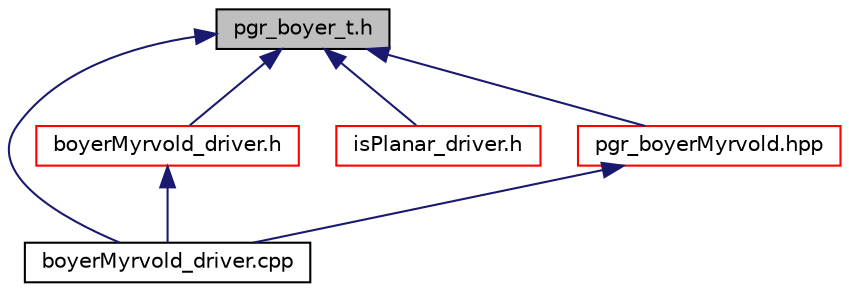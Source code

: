 digraph "pgr_boyer_t.h"
{
 // LATEX_PDF_SIZE
  edge [fontname="Helvetica",fontsize="10",labelfontname="Helvetica",labelfontsize="10"];
  node [fontname="Helvetica",fontsize="10",shape=record];
  Node1 [label="pgr_boyer_t.h",height=0.2,width=0.4,color="black", fillcolor="grey75", style="filled", fontcolor="black",tooltip=" "];
  Node1 -> Node2 [dir="back",color="midnightblue",fontsize="10",style="solid",fontname="Helvetica"];
  Node2 [label="boyerMyrvold_driver.cpp",height=0.2,width=0.4,color="black", fillcolor="white", style="filled",URL="$boyerMyrvold__driver_8cpp.html",tooltip=" "];
  Node1 -> Node3 [dir="back",color="midnightblue",fontsize="10",style="solid",fontname="Helvetica"];
  Node3 [label="boyerMyrvold_driver.h",height=0.2,width=0.4,color="red", fillcolor="white", style="filled",URL="$boyerMyrvold__driver_8h.html",tooltip=" "];
  Node3 -> Node2 [dir="back",color="midnightblue",fontsize="10",style="solid",fontname="Helvetica"];
  Node1 -> Node5 [dir="back",color="midnightblue",fontsize="10",style="solid",fontname="Helvetica"];
  Node5 [label="isPlanar_driver.h",height=0.2,width=0.4,color="red", fillcolor="white", style="filled",URL="$isPlanar__driver_8h.html",tooltip=" "];
  Node1 -> Node8 [dir="back",color="midnightblue",fontsize="10",style="solid",fontname="Helvetica"];
  Node8 [label="pgr_boyerMyrvold.hpp",height=0.2,width=0.4,color="red", fillcolor="white", style="filled",URL="$pgr__boyerMyrvold_8hpp.html",tooltip=" "];
  Node8 -> Node2 [dir="back",color="midnightblue",fontsize="10",style="solid",fontname="Helvetica"];
}
